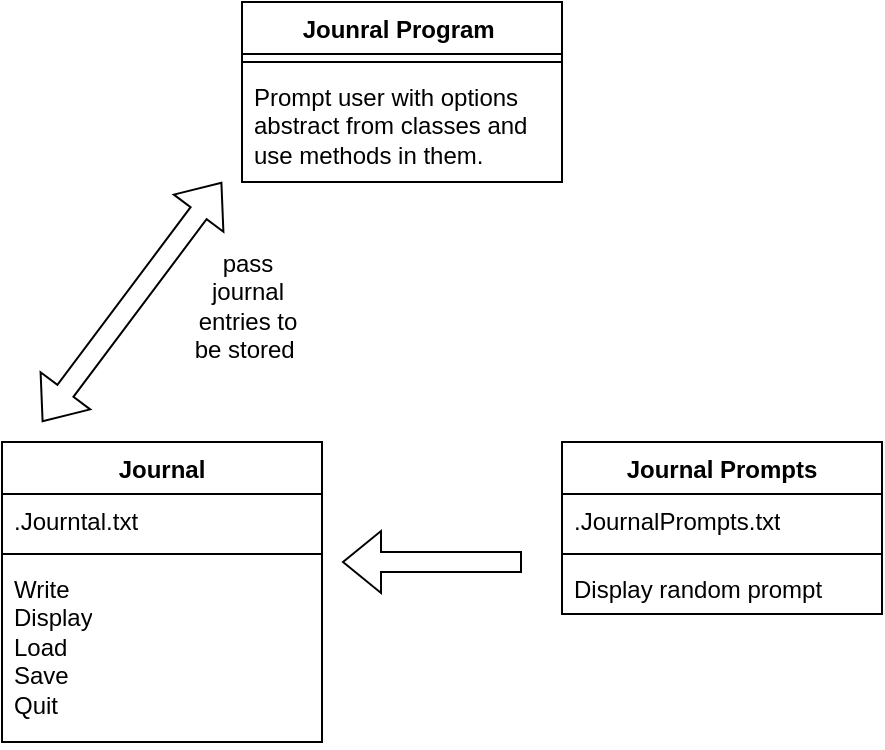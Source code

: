 <mxfile version="22.0.2" type="device">
  <diagram id="C5RBs43oDa-KdzZeNtuy" name="Page-1">
    <mxGraphModel dx="1002" dy="569" grid="1" gridSize="10" guides="1" tooltips="1" connect="1" arrows="1" fold="1" page="1" pageScale="1" pageWidth="827" pageHeight="1169" math="0" shadow="0">
      <root>
        <mxCell id="WIyWlLk6GJQsqaUBKTNV-0" />
        <mxCell id="WIyWlLk6GJQsqaUBKTNV-1" parent="WIyWlLk6GJQsqaUBKTNV-0" />
        <mxCell id="DRHO4DWcaDlBcuf9zlPr-1" value="Journal" style="swimlane;fontStyle=1;align=center;verticalAlign=top;childLayout=stackLayout;horizontal=1;startSize=26;horizontalStack=0;resizeParent=1;resizeParentMax=0;resizeLast=0;collapsible=1;marginBottom=0;whiteSpace=wrap;html=1;" vertex="1" parent="WIyWlLk6GJQsqaUBKTNV-1">
          <mxGeometry x="330" y="850" width="160" height="150" as="geometry" />
        </mxCell>
        <mxCell id="DRHO4DWcaDlBcuf9zlPr-2" value=".Journtal.txt" style="text;strokeColor=none;fillColor=none;align=left;verticalAlign=top;spacingLeft=4;spacingRight=4;overflow=hidden;rotatable=0;points=[[0,0.5],[1,0.5]];portConstraint=eastwest;whiteSpace=wrap;html=1;" vertex="1" parent="DRHO4DWcaDlBcuf9zlPr-1">
          <mxGeometry y="26" width="160" height="26" as="geometry" />
        </mxCell>
        <mxCell id="DRHO4DWcaDlBcuf9zlPr-3" value="" style="line;strokeWidth=1;fillColor=none;align=left;verticalAlign=middle;spacingTop=-1;spacingLeft=3;spacingRight=3;rotatable=0;labelPosition=right;points=[];portConstraint=eastwest;strokeColor=inherit;" vertex="1" parent="DRHO4DWcaDlBcuf9zlPr-1">
          <mxGeometry y="52" width="160" height="8" as="geometry" />
        </mxCell>
        <mxCell id="DRHO4DWcaDlBcuf9zlPr-4" value="Write&lt;br&gt;Display&lt;br&gt;Load&amp;nbsp;&lt;br&gt;Save&lt;br&gt;Quit" style="text;strokeColor=none;fillColor=none;align=left;verticalAlign=top;spacingLeft=4;spacingRight=4;overflow=hidden;rotatable=0;points=[[0,0.5],[1,0.5]];portConstraint=eastwest;whiteSpace=wrap;html=1;" vertex="1" parent="DRHO4DWcaDlBcuf9zlPr-1">
          <mxGeometry y="60" width="160" height="90" as="geometry" />
        </mxCell>
        <mxCell id="DRHO4DWcaDlBcuf9zlPr-9" value="Journal Prompts" style="swimlane;fontStyle=1;align=center;verticalAlign=top;childLayout=stackLayout;horizontal=1;startSize=26;horizontalStack=0;resizeParent=1;resizeParentMax=0;resizeLast=0;collapsible=1;marginBottom=0;whiteSpace=wrap;html=1;" vertex="1" parent="WIyWlLk6GJQsqaUBKTNV-1">
          <mxGeometry x="610" y="850" width="160" height="86" as="geometry" />
        </mxCell>
        <mxCell id="DRHO4DWcaDlBcuf9zlPr-10" value=".JournalPrompts.txt" style="text;strokeColor=none;fillColor=none;align=left;verticalAlign=top;spacingLeft=4;spacingRight=4;overflow=hidden;rotatable=0;points=[[0,0.5],[1,0.5]];portConstraint=eastwest;whiteSpace=wrap;html=1;" vertex="1" parent="DRHO4DWcaDlBcuf9zlPr-9">
          <mxGeometry y="26" width="160" height="26" as="geometry" />
        </mxCell>
        <mxCell id="DRHO4DWcaDlBcuf9zlPr-11" value="" style="line;strokeWidth=1;fillColor=none;align=left;verticalAlign=middle;spacingTop=-1;spacingLeft=3;spacingRight=3;rotatable=0;labelPosition=right;points=[];portConstraint=eastwest;strokeColor=inherit;" vertex="1" parent="DRHO4DWcaDlBcuf9zlPr-9">
          <mxGeometry y="52" width="160" height="8" as="geometry" />
        </mxCell>
        <mxCell id="DRHO4DWcaDlBcuf9zlPr-12" value="Display random prompt&amp;nbsp;" style="text;strokeColor=none;fillColor=none;align=left;verticalAlign=top;spacingLeft=4;spacingRight=4;overflow=hidden;rotatable=0;points=[[0,0.5],[1,0.5]];portConstraint=eastwest;whiteSpace=wrap;html=1;" vertex="1" parent="DRHO4DWcaDlBcuf9zlPr-9">
          <mxGeometry y="60" width="160" height="26" as="geometry" />
        </mxCell>
        <mxCell id="DRHO4DWcaDlBcuf9zlPr-21" value="Jounral Program&amp;nbsp;" style="swimlane;fontStyle=1;align=center;verticalAlign=top;childLayout=stackLayout;horizontal=1;startSize=26;horizontalStack=0;resizeParent=1;resizeParentMax=0;resizeLast=0;collapsible=1;marginBottom=0;whiteSpace=wrap;html=1;" vertex="1" parent="WIyWlLk6GJQsqaUBKTNV-1">
          <mxGeometry x="450" y="630" width="160" height="90" as="geometry" />
        </mxCell>
        <mxCell id="DRHO4DWcaDlBcuf9zlPr-23" value="" style="line;strokeWidth=1;fillColor=none;align=left;verticalAlign=middle;spacingTop=-1;spacingLeft=3;spacingRight=3;rotatable=0;labelPosition=right;points=[];portConstraint=eastwest;strokeColor=inherit;" vertex="1" parent="DRHO4DWcaDlBcuf9zlPr-21">
          <mxGeometry y="26" width="160" height="8" as="geometry" />
        </mxCell>
        <mxCell id="DRHO4DWcaDlBcuf9zlPr-24" value="Prompt user with options&amp;nbsp;&lt;br&gt;abstract from classes and&amp;nbsp;&lt;br&gt;use methods in them." style="text;strokeColor=none;fillColor=none;align=left;verticalAlign=top;spacingLeft=4;spacingRight=4;overflow=hidden;rotatable=0;points=[[0,0.5],[1,0.5]];portConstraint=eastwest;whiteSpace=wrap;html=1;" vertex="1" parent="DRHO4DWcaDlBcuf9zlPr-21">
          <mxGeometry y="34" width="160" height="56" as="geometry" />
        </mxCell>
        <mxCell id="DRHO4DWcaDlBcuf9zlPr-28" value="" style="shape=flexArrow;endArrow=classic;startArrow=classic;html=1;rounded=0;" edge="1" parent="WIyWlLk6GJQsqaUBKTNV-1">
          <mxGeometry width="100" height="100" relative="1" as="geometry">
            <mxPoint x="350" y="840" as="sourcePoint" />
            <mxPoint x="440" y="720" as="targetPoint" />
          </mxGeometry>
        </mxCell>
        <mxCell id="DRHO4DWcaDlBcuf9zlPr-29" value="" style="shape=flexArrow;endArrow=classic;html=1;rounded=0;" edge="1" parent="WIyWlLk6GJQsqaUBKTNV-1">
          <mxGeometry width="50" height="50" relative="1" as="geometry">
            <mxPoint x="590" y="910" as="sourcePoint" />
            <mxPoint x="500" y="910" as="targetPoint" />
          </mxGeometry>
        </mxCell>
        <mxCell id="DRHO4DWcaDlBcuf9zlPr-30" value="pass journal entries to be stored&amp;nbsp;" style="text;html=1;strokeColor=none;fillColor=none;align=center;verticalAlign=middle;whiteSpace=wrap;rounded=0;" vertex="1" parent="WIyWlLk6GJQsqaUBKTNV-1">
          <mxGeometry x="423" y="767" width="60" height="30" as="geometry" />
        </mxCell>
      </root>
    </mxGraphModel>
  </diagram>
</mxfile>
